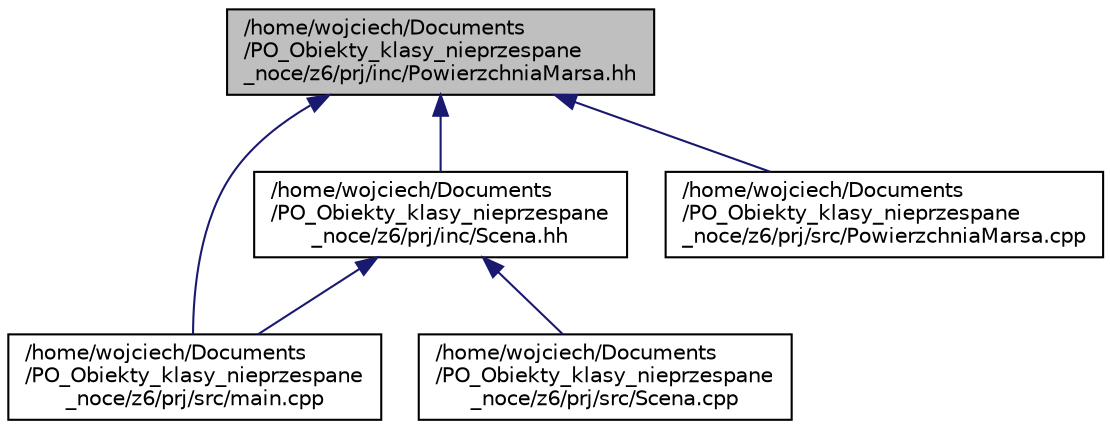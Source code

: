 digraph "/home/wojciech/Documents/PO_Obiekty_klasy_nieprzespane_noce/z6/prj/inc/PowierzchniaMarsa.hh"
{
 // LATEX_PDF_SIZE
  edge [fontname="Helvetica",fontsize="10",labelfontname="Helvetica",labelfontsize="10"];
  node [fontname="Helvetica",fontsize="10",shape=record];
  Node1 [label="/home/wojciech/Documents\l/PO_Obiekty_klasy_nieprzespane\l_noce/z6/prj/inc/PowierzchniaMarsa.hh",height=0.2,width=0.4,color="black", fillcolor="grey75", style="filled", fontcolor="black",tooltip=" "];
  Node1 -> Node2 [dir="back",color="midnightblue",fontsize="10",style="solid",fontname="Helvetica"];
  Node2 [label="/home/wojciech/Documents\l/PO_Obiekty_klasy_nieprzespane\l_noce/z6/prj/inc/Scena.hh",height=0.2,width=0.4,color="black", fillcolor="white", style="filled",URL="$_scena_8hh.html",tooltip=" "];
  Node2 -> Node3 [dir="back",color="midnightblue",fontsize="10",style="solid",fontname="Helvetica"];
  Node3 [label="/home/wojciech/Documents\l/PO_Obiekty_klasy_nieprzespane\l_noce/z6/prj/src/main.cpp",height=0.2,width=0.4,color="black", fillcolor="white", style="filled",URL="$main_8cpp.html",tooltip=" "];
  Node2 -> Node4 [dir="back",color="midnightblue",fontsize="10",style="solid",fontname="Helvetica"];
  Node4 [label="/home/wojciech/Documents\l/PO_Obiekty_klasy_nieprzespane\l_noce/z6/prj/src/Scena.cpp",height=0.2,width=0.4,color="black", fillcolor="white", style="filled",URL="$_scena_8cpp.html",tooltip=" "];
  Node1 -> Node3 [dir="back",color="midnightblue",fontsize="10",style="solid",fontname="Helvetica"];
  Node1 -> Node5 [dir="back",color="midnightblue",fontsize="10",style="solid",fontname="Helvetica"];
  Node5 [label="/home/wojciech/Documents\l/PO_Obiekty_klasy_nieprzespane\l_noce/z6/prj/src/PowierzchniaMarsa.cpp",height=0.2,width=0.4,color="black", fillcolor="white", style="filled",URL="$_powierzchnia_marsa_8cpp.html",tooltip=" "];
}
